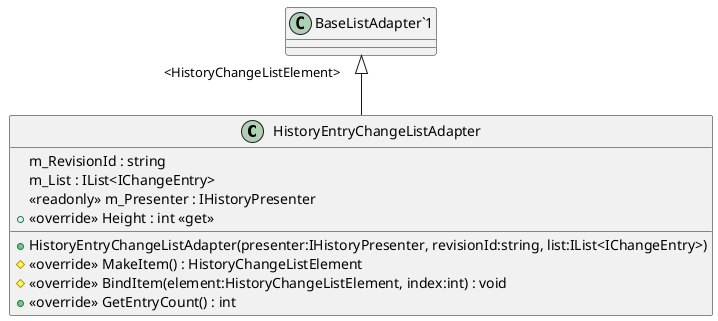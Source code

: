 @startuml
class HistoryEntryChangeListAdapter {
    m_RevisionId : string
    m_List : IList<IChangeEntry>
    <<readonly>> m_Presenter : IHistoryPresenter
    + HistoryEntryChangeListAdapter(presenter:IHistoryPresenter, revisionId:string, list:IList<IChangeEntry>)
    + <<override>> Height : int <<get>>
    # <<override>> MakeItem() : HistoryChangeListElement
    # <<override>> BindItem(element:HistoryChangeListElement, index:int) : void
    + <<override>> GetEntryCount() : int
}
"BaseListAdapter`1" "<HistoryChangeListElement>" <|-- HistoryEntryChangeListAdapter
@enduml
